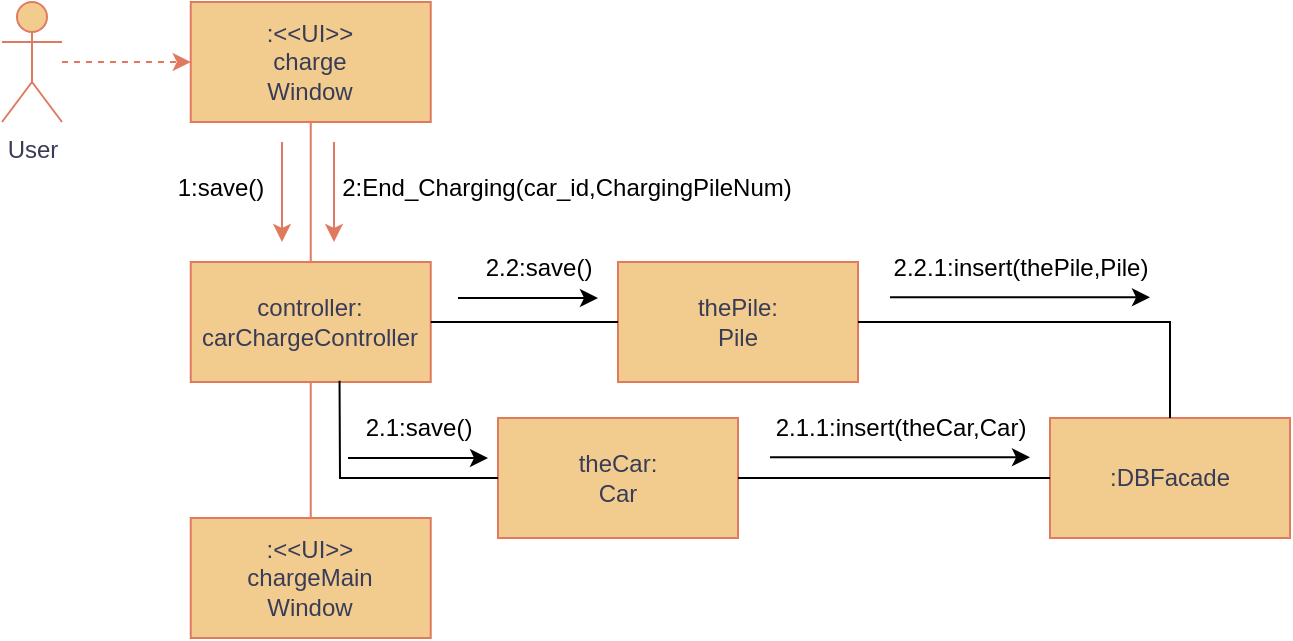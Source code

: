 <mxfile version="27.0.8">
  <diagram name="第 1 页" id="-AVoJ06UHrw7mg4SS9_2">
    <mxGraphModel dx="315" dy="188" grid="1" gridSize="10" guides="1" tooltips="1" connect="1" arrows="1" fold="1" page="1" pageScale="1" pageWidth="827" pageHeight="1169" math="0" shadow="0">
      <root>
        <mxCell id="0" />
        <mxCell id="1" parent="0" />
        <mxCell id="K88QGEbG4hhK8RKZKrG8-1" value="User" style="shape=umlActor;verticalLabelPosition=bottom;verticalAlign=top;html=1;rounded=0;labelBackgroundColor=none;fillColor=#F2CC8F;strokeColor=#E07A5F;fontColor=#393C56;" vertex="1" parent="1">
          <mxGeometry x="46" y="82" width="30" height="60" as="geometry" />
        </mxCell>
        <mxCell id="K88QGEbG4hhK8RKZKrG8-2" value="controller:&lt;br&gt;carChargeController" style="rounded=0;whiteSpace=wrap;html=1;labelBackgroundColor=none;fillColor=#F2CC8F;strokeColor=#E07A5F;fontColor=#393C56;" vertex="1" parent="1">
          <mxGeometry x="140.37" y="212" width="120" height="60" as="geometry" />
        </mxCell>
        <mxCell id="K88QGEbG4hhK8RKZKrG8-3" value="" style="endArrow=classic;dashed=1;html=1;rounded=0;entryX=0;entryY=0.5;entryDx=0;entryDy=0;startArrow=none;startFill=0;endFill=1;labelBackgroundColor=none;strokeColor=#E07A5F;fontColor=default;" edge="1" parent="1" source="K88QGEbG4hhK8RKZKrG8-1" target="K88QGEbG4hhK8RKZKrG8-5">
          <mxGeometry width="50" height="50" relative="1" as="geometry">
            <mxPoint x="16" y="140" as="sourcePoint" />
            <mxPoint x="126" y="122" as="targetPoint" />
          </mxGeometry>
        </mxCell>
        <mxCell id="K88QGEbG4hhK8RKZKrG8-4" value="" style="edgeStyle=orthogonalEdgeStyle;rounded=0;orthogonalLoop=1;jettySize=auto;html=1;endArrow=none;startFill=0;labelBackgroundColor=none;strokeColor=#E07A5F;fontColor=default;" edge="1" parent="1" source="K88QGEbG4hhK8RKZKrG8-5" target="K88QGEbG4hhK8RKZKrG8-2">
          <mxGeometry relative="1" as="geometry" />
        </mxCell>
        <mxCell id="K88QGEbG4hhK8RKZKrG8-5" value=":&amp;lt;&amp;lt;UI&amp;gt;&amp;gt;&lt;div&gt;charge&lt;/div&gt;&lt;div&gt;Window&lt;/div&gt;" style="rounded=0;whiteSpace=wrap;html=1;labelBackgroundColor=none;fillColor=#F2CC8F;strokeColor=#E07A5F;fontColor=#393C56;" vertex="1" parent="1">
          <mxGeometry x="140.37" y="82" width="120" height="60" as="geometry" />
        </mxCell>
        <mxCell id="K88QGEbG4hhK8RKZKrG8-6" value="" style="endArrow=classic;html=1;rounded=0;strokeColor=#E07A5F;fontColor=default;fillColor=#F2CC8F;labelBackgroundColor=none;" edge="1" parent="1">
          <mxGeometry width="50" height="50" relative="1" as="geometry">
            <mxPoint x="212" y="152" as="sourcePoint" />
            <mxPoint x="212" y="202" as="targetPoint" />
          </mxGeometry>
        </mxCell>
        <mxCell id="K88QGEbG4hhK8RKZKrG8-7" value=":&amp;lt;&amp;lt;UI&amp;gt;&amp;gt;&lt;div&gt;&lt;span style=&quot;text-wrap-mode: nowrap;&quot;&gt;chargeMain&lt;/span&gt;&lt;/div&gt;&lt;div&gt;Window&lt;/div&gt;" style="rounded=0;whiteSpace=wrap;html=1;labelBackgroundColor=none;fillColor=#F2CC8F;strokeColor=#E07A5F;fontColor=#393C56;" vertex="1" parent="1">
          <mxGeometry x="140.37" y="340" width="120" height="60" as="geometry" />
        </mxCell>
        <mxCell id="K88QGEbG4hhK8RKZKrG8-9" value="" style="endArrow=none;html=1;rounded=0;strokeColor=#E07A5F;fontColor=default;fillColor=#F2CC8F;entryX=0.5;entryY=0;entryDx=0;entryDy=0;labelBackgroundColor=none;" edge="1" parent="1" source="K88QGEbG4hhK8RKZKrG8-2" target="K88QGEbG4hhK8RKZKrG8-7">
          <mxGeometry width="50" height="50" relative="1" as="geometry">
            <mxPoint x="200.37" y="322" as="sourcePoint" />
            <mxPoint x="200.37" y="342.711" as="targetPoint" />
          </mxGeometry>
        </mxCell>
        <mxCell id="K88QGEbG4hhK8RKZKrG8-16" value="thePile&lt;span style=&quot;background-color: transparent; color: light-dark(rgb(57, 60, 86), rgb(182, 184, 207));&quot;&gt;:&lt;/span&gt;&lt;div&gt;&lt;span style=&quot;background-color: transparent; color: light-dark(rgb(57, 60, 86), rgb(182, 184, 207));&quot;&gt;Pile&lt;/span&gt;&lt;/div&gt;" style="rounded=0;whiteSpace=wrap;html=1;labelBackgroundColor=none;fillColor=#F2CC8F;strokeColor=#E07A5F;fontColor=#393C56;" vertex="1" parent="1">
          <mxGeometry x="354" y="212" width="120" height="60" as="geometry" />
        </mxCell>
        <mxCell id="K88QGEbG4hhK8RKZKrG8-20" value=":DBFacade" style="rounded=0;whiteSpace=wrap;html=1;labelBackgroundColor=none;fillColor=#F2CC8F;strokeColor=#E07A5F;fontColor=#393C56;" vertex="1" parent="1">
          <mxGeometry x="570" y="290" width="120" height="60" as="geometry" />
        </mxCell>
        <mxCell id="K88QGEbG4hhK8RKZKrG8-28" value="theCar&lt;span style=&quot;background-color: transparent; color: light-dark(rgb(57, 60, 86), rgb(182, 184, 207));&quot;&gt;:&lt;/span&gt;&lt;div&gt;Car&lt;/div&gt;" style="rounded=0;whiteSpace=wrap;html=1;labelBackgroundColor=none;fillColor=#F2CC8F;strokeColor=#E07A5F;fontColor=#393C56;" vertex="1" parent="1">
          <mxGeometry x="294" y="290" width="120" height="60" as="geometry" />
        </mxCell>
        <mxCell id="K88QGEbG4hhK8RKZKrG8-29" value="" style="endArrow=classic;html=1;rounded=0;strokeColor=#E07A5F;fontColor=default;fillColor=#F2CC8F;labelBackgroundColor=none;" edge="1" parent="1">
          <mxGeometry width="50" height="50" relative="1" as="geometry">
            <mxPoint x="186" y="152" as="sourcePoint" />
            <mxPoint x="186" y="202" as="targetPoint" />
          </mxGeometry>
        </mxCell>
        <mxCell id="K88QGEbG4hhK8RKZKrG8-30" value="1:save()" style="text;html=1;align=center;verticalAlign=middle;resizable=0;points=[];autosize=1;strokeColor=none;fillColor=none;" vertex="1" parent="1">
          <mxGeometry x="120" y="160" width="70" height="30" as="geometry" />
        </mxCell>
        <mxCell id="K88QGEbG4hhK8RKZKrG8-31" value="2:End_Charging(car_id,ChargingPileNum)" style="text;html=1;align=center;verticalAlign=middle;resizable=0;points=[];autosize=1;strokeColor=none;fillColor=none;" vertex="1" parent="1">
          <mxGeometry x="203" y="160" width="250" height="30" as="geometry" />
        </mxCell>
        <mxCell id="K88QGEbG4hhK8RKZKrG8-32" value="2.2:save()" style="text;html=1;align=center;verticalAlign=middle;resizable=0;points=[];autosize=1;strokeColor=none;fillColor=none;" vertex="1" parent="1">
          <mxGeometry x="274" y="200" width="80" height="30" as="geometry" />
        </mxCell>
        <mxCell id="K88QGEbG4hhK8RKZKrG8-33" value="" style="endArrow=none;html=1;rounded=0;entryX=0;entryY=0.5;entryDx=0;entryDy=0;" edge="1" parent="1" source="K88QGEbG4hhK8RKZKrG8-2" target="K88QGEbG4hhK8RKZKrG8-16">
          <mxGeometry width="50" height="50" relative="1" as="geometry">
            <mxPoint x="260.37" y="292" as="sourcePoint" />
            <mxPoint x="331.081" y="242" as="targetPoint" />
          </mxGeometry>
        </mxCell>
        <mxCell id="K88QGEbG4hhK8RKZKrG8-34" value="" style="endArrow=none;html=1;rounded=0;entryX=0.62;entryY=0.99;entryDx=0;entryDy=0;entryPerimeter=0;exitX=0;exitY=0.5;exitDx=0;exitDy=0;" edge="1" parent="1" source="K88QGEbG4hhK8RKZKrG8-28" target="K88QGEbG4hhK8RKZKrG8-2">
          <mxGeometry width="50" height="50" relative="1" as="geometry">
            <mxPoint x="215" y="320" as="sourcePoint" />
            <mxPoint x="270" y="280" as="targetPoint" />
            <Array as="points">
              <mxPoint x="215" y="320" />
            </Array>
          </mxGeometry>
        </mxCell>
        <mxCell id="K88QGEbG4hhK8RKZKrG8-35" value="2.1:save()" style="text;html=1;align=center;verticalAlign=middle;resizable=0;points=[];autosize=1;strokeColor=none;fillColor=none;" vertex="1" parent="1">
          <mxGeometry x="214" y="280" width="80" height="30" as="geometry" />
        </mxCell>
        <mxCell id="K88QGEbG4hhK8RKZKrG8-37" value="" style="endArrow=classic;html=1;rounded=0;" edge="1" parent="1">
          <mxGeometry width="50" height="50" relative="1" as="geometry">
            <mxPoint x="219" y="310" as="sourcePoint" />
            <mxPoint x="289" y="310" as="targetPoint" />
          </mxGeometry>
        </mxCell>
        <mxCell id="K88QGEbG4hhK8RKZKrG8-38" value="" style="endArrow=classic;html=1;rounded=0;" edge="1" parent="1">
          <mxGeometry width="50" height="50" relative="1" as="geometry">
            <mxPoint x="274" y="230" as="sourcePoint" />
            <mxPoint x="344" y="230" as="targetPoint" />
          </mxGeometry>
        </mxCell>
        <mxCell id="K88QGEbG4hhK8RKZKrG8-40" value="" style="endArrow=none;html=1;rounded=0;entryX=0;entryY=0.5;entryDx=0;entryDy=0;" edge="1" parent="1" source="K88QGEbG4hhK8RKZKrG8-28" target="K88QGEbG4hhK8RKZKrG8-20">
          <mxGeometry width="50" height="50" relative="1" as="geometry">
            <mxPoint x="414" y="370" as="sourcePoint" />
            <mxPoint x="484.711" y="320" as="targetPoint" />
          </mxGeometry>
        </mxCell>
        <mxCell id="K88QGEbG4hhK8RKZKrG8-41" value="2.1.1:insert(theCar,Car)" style="text;html=1;align=center;verticalAlign=middle;resizable=0;points=[];autosize=1;strokeColor=none;fillColor=none;" vertex="1" parent="1">
          <mxGeometry x="420" y="280" width="150" height="30" as="geometry" />
        </mxCell>
        <mxCell id="K88QGEbG4hhK8RKZKrG8-42" value="" style="endArrow=classic;html=1;rounded=0;" edge="1" parent="1">
          <mxGeometry width="50" height="50" relative="1" as="geometry">
            <mxPoint x="430" y="309.67" as="sourcePoint" />
            <mxPoint x="560" y="309.67" as="targetPoint" />
          </mxGeometry>
        </mxCell>
        <mxCell id="K88QGEbG4hhK8RKZKrG8-43" value="" style="endArrow=none;html=1;rounded=0;entryX=0.5;entryY=0;entryDx=0;entryDy=0;" edge="1" parent="1" source="K88QGEbG4hhK8RKZKrG8-16" target="K88QGEbG4hhK8RKZKrG8-20">
          <mxGeometry width="50" height="50" relative="1" as="geometry">
            <mxPoint x="474" y="292" as="sourcePoint" />
            <mxPoint x="544.711" y="242" as="targetPoint" />
            <Array as="points">
              <mxPoint x="630" y="242" />
            </Array>
          </mxGeometry>
        </mxCell>
        <mxCell id="K88QGEbG4hhK8RKZKrG8-44" value="2.2.1:insert(thePile,Pile)" style="text;html=1;align=center;verticalAlign=middle;resizable=0;points=[];autosize=1;strokeColor=none;fillColor=none;" vertex="1" parent="1">
          <mxGeometry x="480" y="200" width="150" height="30" as="geometry" />
        </mxCell>
        <mxCell id="K88QGEbG4hhK8RKZKrG8-45" value="" style="endArrow=classic;html=1;rounded=0;" edge="1" parent="1">
          <mxGeometry width="50" height="50" relative="1" as="geometry">
            <mxPoint x="490" y="229.67" as="sourcePoint" />
            <mxPoint x="620" y="229.67" as="targetPoint" />
          </mxGeometry>
        </mxCell>
      </root>
    </mxGraphModel>
  </diagram>
</mxfile>
